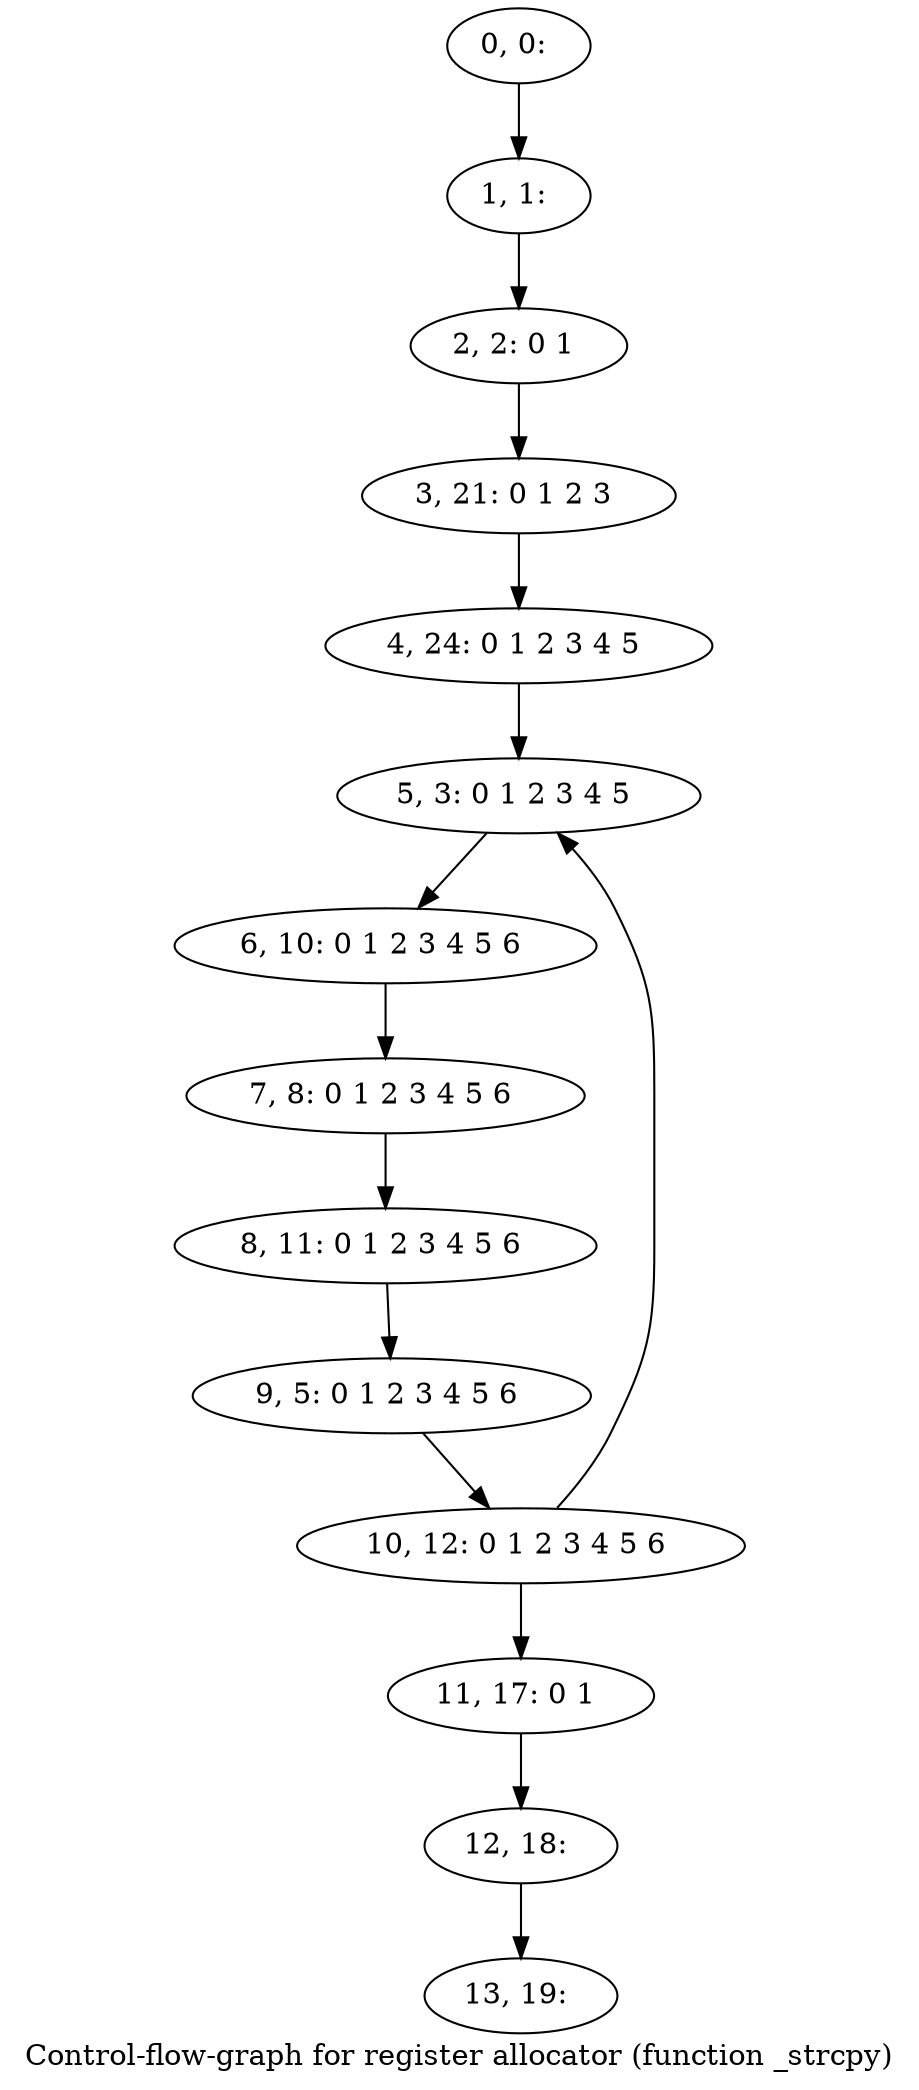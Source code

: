 digraph G {
graph [label="Control-flow-graph for register allocator (function _strcpy)"]
0[label="0, 0: "];
1[label="1, 1: "];
2[label="2, 2: 0 1 "];
3[label="3, 21: 0 1 2 3 "];
4[label="4, 24: 0 1 2 3 4 5 "];
5[label="5, 3: 0 1 2 3 4 5 "];
6[label="6, 10: 0 1 2 3 4 5 6 "];
7[label="7, 8: 0 1 2 3 4 5 6 "];
8[label="8, 11: 0 1 2 3 4 5 6 "];
9[label="9, 5: 0 1 2 3 4 5 6 "];
10[label="10, 12: 0 1 2 3 4 5 6 "];
11[label="11, 17: 0 1 "];
12[label="12, 18: "];
13[label="13, 19: "];
0->1 ;
1->2 ;
2->3 ;
3->4 ;
4->5 ;
5->6 ;
6->7 ;
7->8 ;
8->9 ;
9->10 ;
10->11 ;
10->5 ;
11->12 ;
12->13 ;
}
